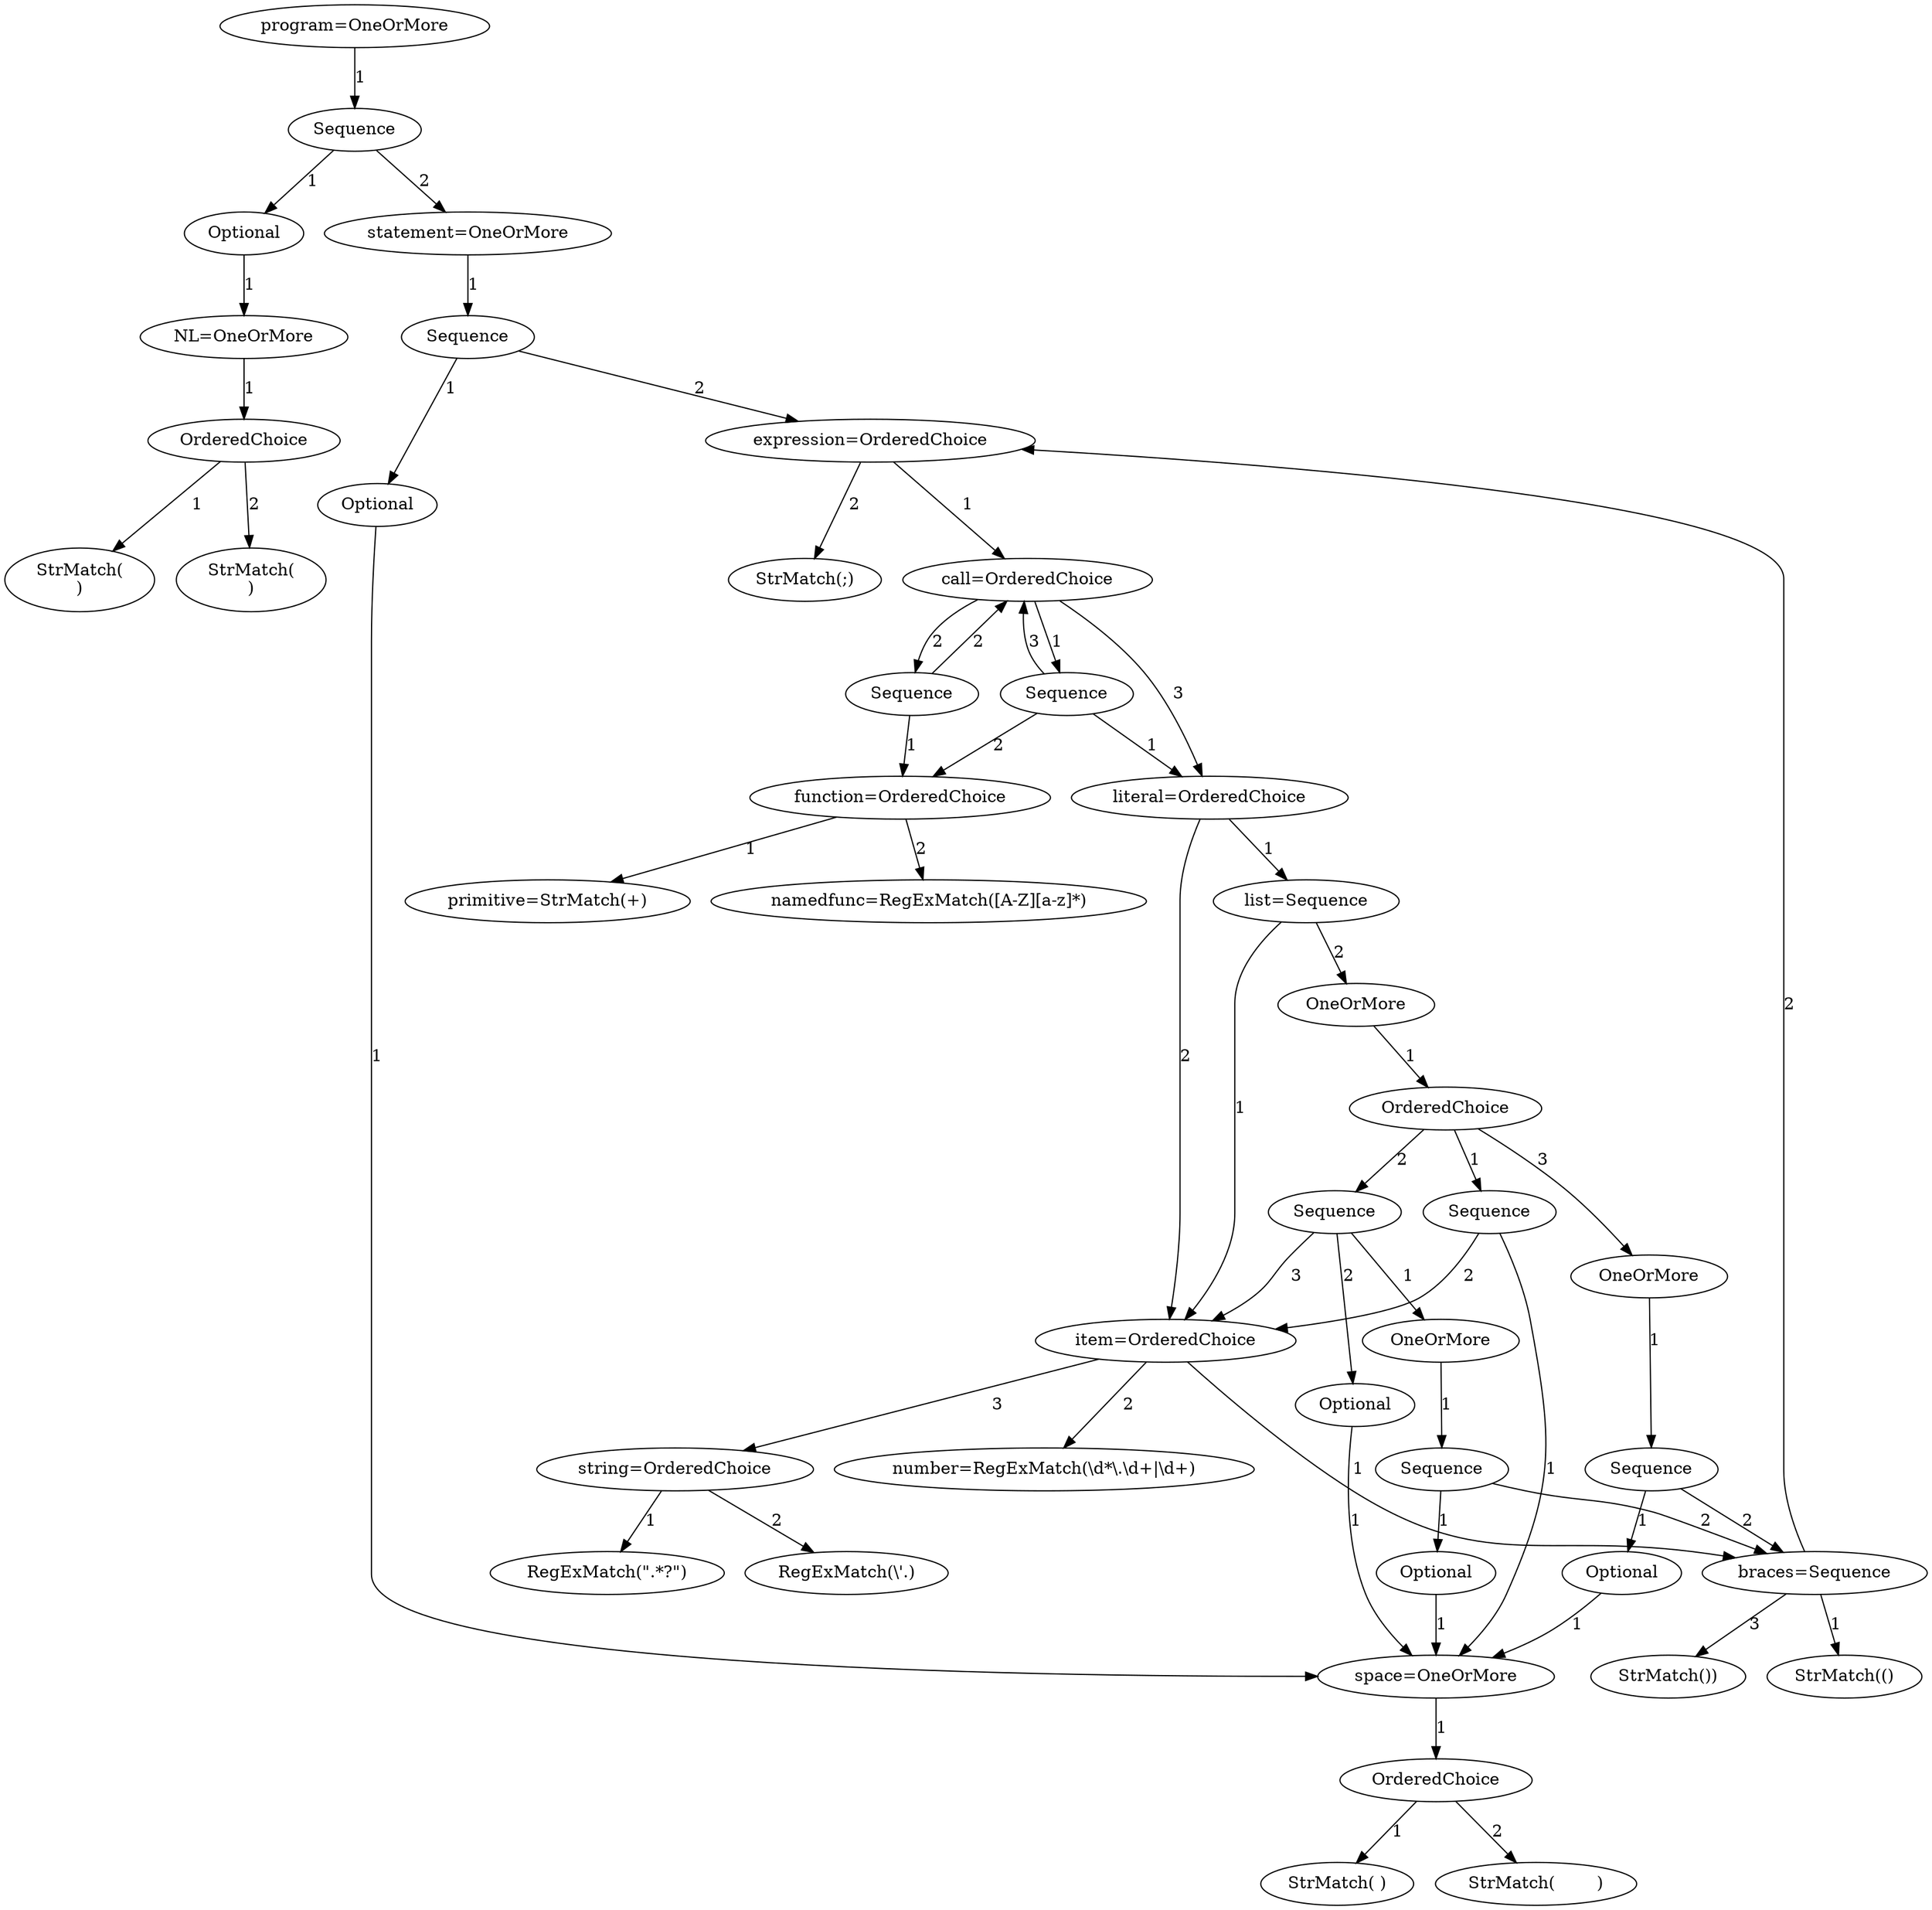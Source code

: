 digraph arpeggio_graph {
140420724576040 [label="program=OneOrMore"];
140420724576040->140420724592992 [label="1"]

140420724592992 [label="Sequence"];
140420724592992->140420724593160 [label="1"]

140420724593160 [label="Optional"];
140420724593160->140420724614144 [label="1"]

140420724614144 [label="NL=OneOrMore"];
140420724614144->140420724614088 [label="1"]

140420724614088 [label="OrderedChoice"];
140420724614088->140420724614480 [label="1"]

140420724614480 [label="StrMatch()"];
140420724614088->140420724614536 [label="2"]

140420724614536 [label="StrMatch(\n)"];
140420724592992->140420724576208 [label="2"]

140420724576208 [label="statement=OneOrMore"];
140420724576208->140420724593496 [label="1"]

140420724593496 [label="Sequence"];
140420724593496->140420724594168 [label="1"]

140420724594168 [label="Optional"];
140420724594168->140420724596632 [label="1"]

140420724596632 [label="space=OneOrMore"];
140420724596632->140420724613584 [label="1"]

140420724613584 [label="OrderedChoice"];
140420724613584->140420724614256 [label="1"]

140420724614256 [label="StrMatch( )"];
140420724613584->140420724614312 [label="2"]

140420724614312 [label="StrMatch(	)"];
140420724593496->140420724574304 [label="2"]

140420724574304 [label="expression=OrderedChoice"];
140420724574304->140420724575480 [label="1"]

140420724575480 [label="call=OrderedChoice"];
140420724575480->140420724575872 [label="1"]

140420724575872 [label="Sequence"];
140420724575872->140420724594840 [label="1"]

140420724594840 [label="literal=OrderedChoice"];
140420724594840->140420724595288 [label="1"]

140420724595288 [label="list=Sequence"];
140420724595288->140420724594560 [label="1"]

140420724594560 [label="item=OrderedChoice"];
140420724594560->140420724595008 [label="1"]

140420724595008 [label="braces=Sequence"];
140420724595008->140420724595736 [label="1"]

140420724595736 [label="StrMatch(()"];
140420724595008->140420724574304 [label="2"]

140420724595008->140420724595848 [label="3"]

140420724595848 [label="StrMatch())"];
140420724594560->140420724595456 [label="2"]

140420724595456 [label="number=RegExMatch(\\d*\\.\\d+|\\d+)"];
140420724594560->140420724595120 [label="3"]

140420724595120 [label="string=OrderedChoice"];
140420724595120->140420724614200 [label="1"]

140420724614200 [label="RegExMatch(\".*?\")"];
140420724595120->140420724613696 [label="2"]

140420724613696 [label="RegExMatch(\\'.)"];
140420724595288->140420724595904 [label="2"]

140420724595904 [label="OneOrMore"];
140420724595904->140420724596184 [label="1"]

140420724596184 [label="OrderedChoice"];
140420724596184->140420724596240 [label="1"]

140420724596240 [label="Sequence"];
140420724596240->140420724596632 [label="1"]

140420724596240->140420724594560 [label="2"]

140420724596184->140420724596296 [label="2"]

140420724596296 [label="Sequence"];
140420724596296->140420724596408 [label="1"]

140420724596408 [label="OneOrMore"];
140420724596408->140420724596688 [label="1"]

140420724596688 [label="Sequence"];
140420724596688->140420724613248 [label="1"]

140420724613248 [label="Optional"];
140420724613248->140420724596632 [label="1"]

140420724596688->140420724595008 [label="2"]

140420724596296->140420724596576 [label="2"]

140420724596576 [label="Optional"];
140420724596576->140420724596632 [label="1"]

140420724596296->140420724594560 [label="3"]

140420724596184->140420724613304 [label="3"]

140420724613304 [label="OneOrMore"];
140420724613304->140420724613640 [label="1"]

140420724613640 [label="Sequence"];
140420724613640->140420724613752 [label="1"]

140420724613752 [label="Optional"];
140420724613752->140420724596632 [label="1"]

140420724613640->140420724595008 [label="2"]

140420724594840->140420724594560 [label="2"]

140420724575872->140420724593328 [label="2"]

140420724593328 [label="function=OrderedChoice"];
140420724593328->140420724595344 [label="1"]

140420724595344 [label="primitive=StrMatch(+)"];
140420724593328->140420724595400 [label="2"]

140420724595400 [label="namedfunc=RegExMatch([A-Z][a-z]*)"];
140420724575872->140420724575480 [label="3"]

140420724575480->140420724592824 [label="2"]

140420724592824 [label="Sequence"];
140420724592824->140420724593328 [label="1"]

140420724592824->140420724575480 [label="2"]

140420724575480->140420724594840 [label="3"]

140420724574304->140420724594336 [label="2"]

140420724594336 [label="StrMatch(;)"];
}